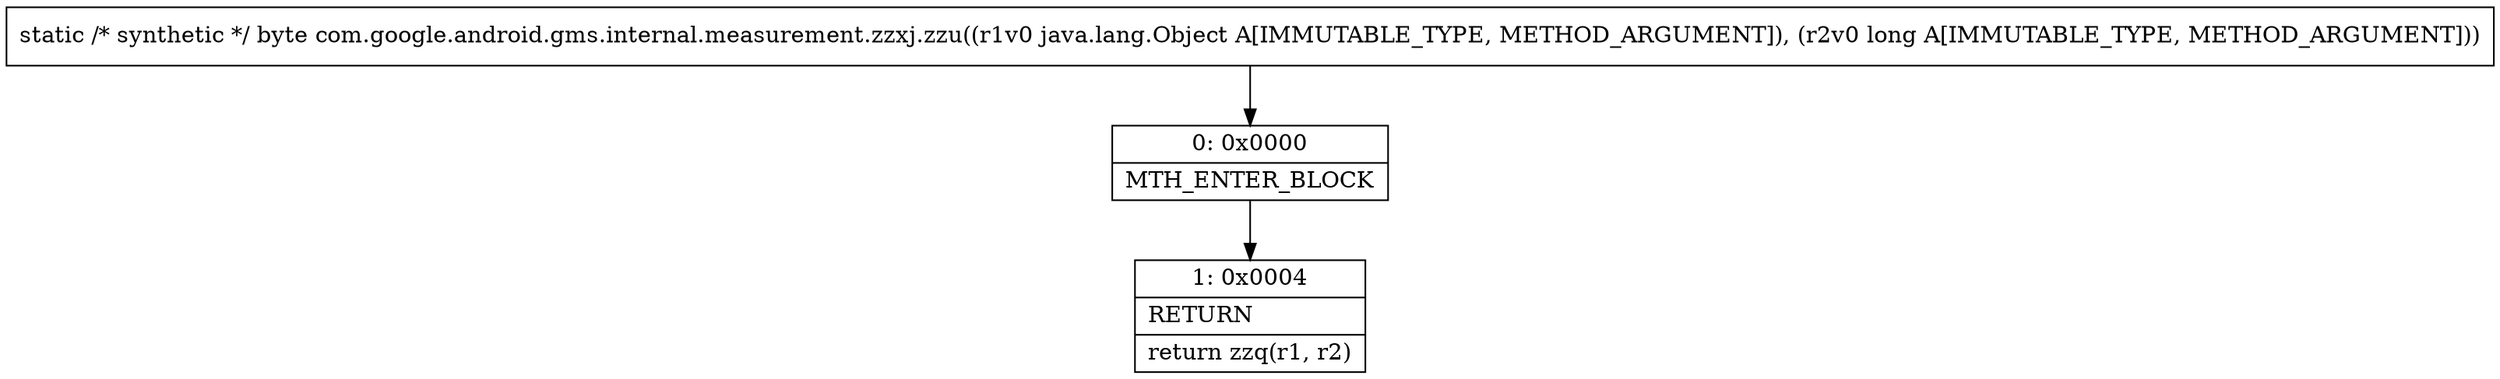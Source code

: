 digraph "CFG forcom.google.android.gms.internal.measurement.zzxj.zzu(Ljava\/lang\/Object;J)B" {
Node_0 [shape=record,label="{0\:\ 0x0000|MTH_ENTER_BLOCK\l}"];
Node_1 [shape=record,label="{1\:\ 0x0004|RETURN\l|return zzq(r1, r2)\l}"];
MethodNode[shape=record,label="{static \/* synthetic *\/ byte com.google.android.gms.internal.measurement.zzxj.zzu((r1v0 java.lang.Object A[IMMUTABLE_TYPE, METHOD_ARGUMENT]), (r2v0 long A[IMMUTABLE_TYPE, METHOD_ARGUMENT])) }"];
MethodNode -> Node_0;
Node_0 -> Node_1;
}

